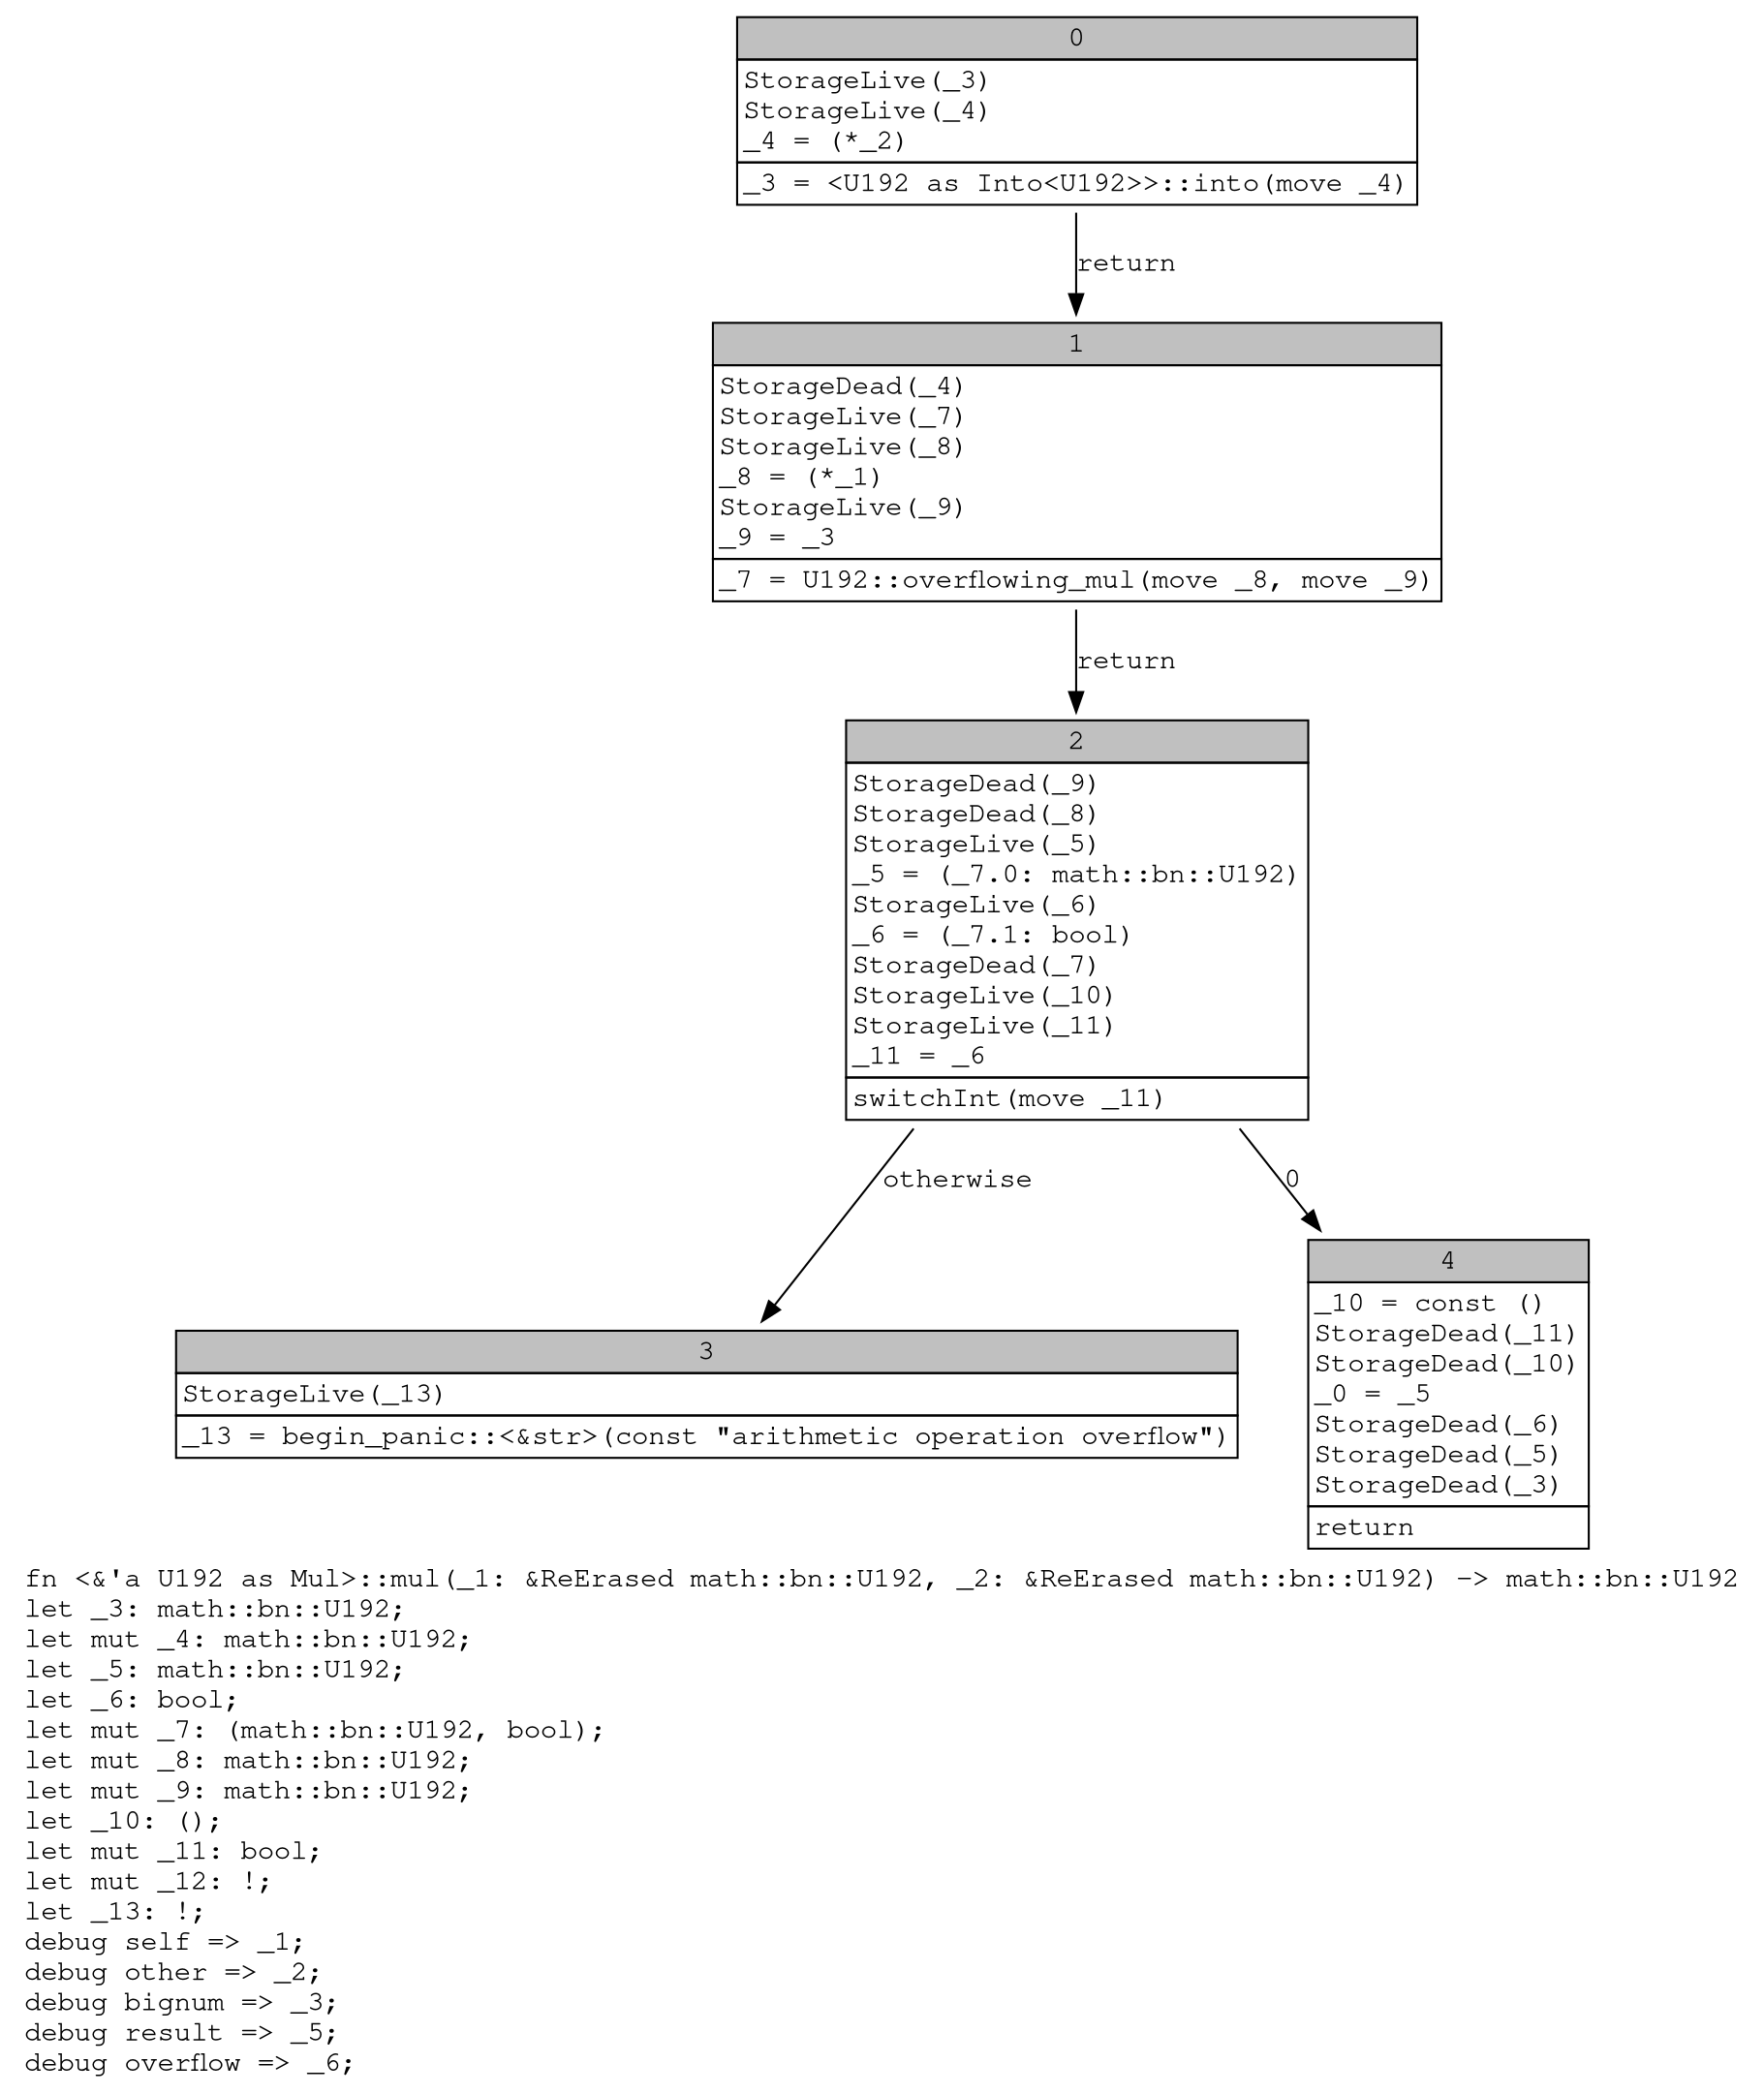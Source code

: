 digraph Mir_0_14781 {
    graph [fontname="Courier, monospace"];
    node [fontname="Courier, monospace"];
    edge [fontname="Courier, monospace"];
    label=<fn &lt;&amp;'a U192 as Mul&gt;::mul(_1: &amp;ReErased math::bn::U192, _2: &amp;ReErased math::bn::U192) -&gt; math::bn::U192<br align="left"/>let _3: math::bn::U192;<br align="left"/>let mut _4: math::bn::U192;<br align="left"/>let _5: math::bn::U192;<br align="left"/>let _6: bool;<br align="left"/>let mut _7: (math::bn::U192, bool);<br align="left"/>let mut _8: math::bn::U192;<br align="left"/>let mut _9: math::bn::U192;<br align="left"/>let _10: ();<br align="left"/>let mut _11: bool;<br align="left"/>let mut _12: !;<br align="left"/>let _13: !;<br align="left"/>debug self =&gt; _1;<br align="left"/>debug other =&gt; _2;<br align="left"/>debug bignum =&gt; _3;<br align="left"/>debug result =&gt; _5;<br align="left"/>debug overflow =&gt; _6;<br align="left"/>>;
    bb0__0_14781 [shape="none", label=<<table border="0" cellborder="1" cellspacing="0"><tr><td bgcolor="gray" align="center" colspan="1">0</td></tr><tr><td align="left" balign="left">StorageLive(_3)<br/>StorageLive(_4)<br/>_4 = (*_2)<br/></td></tr><tr><td align="left">_3 = &lt;U192 as Into&lt;U192&gt;&gt;::into(move _4)</td></tr></table>>];
    bb1__0_14781 [shape="none", label=<<table border="0" cellborder="1" cellspacing="0"><tr><td bgcolor="gray" align="center" colspan="1">1</td></tr><tr><td align="left" balign="left">StorageDead(_4)<br/>StorageLive(_7)<br/>StorageLive(_8)<br/>_8 = (*_1)<br/>StorageLive(_9)<br/>_9 = _3<br/></td></tr><tr><td align="left">_7 = U192::overflowing_mul(move _8, move _9)</td></tr></table>>];
    bb2__0_14781 [shape="none", label=<<table border="0" cellborder="1" cellspacing="0"><tr><td bgcolor="gray" align="center" colspan="1">2</td></tr><tr><td align="left" balign="left">StorageDead(_9)<br/>StorageDead(_8)<br/>StorageLive(_5)<br/>_5 = (_7.0: math::bn::U192)<br/>StorageLive(_6)<br/>_6 = (_7.1: bool)<br/>StorageDead(_7)<br/>StorageLive(_10)<br/>StorageLive(_11)<br/>_11 = _6<br/></td></tr><tr><td align="left">switchInt(move _11)</td></tr></table>>];
    bb3__0_14781 [shape="none", label=<<table border="0" cellborder="1" cellspacing="0"><tr><td bgcolor="gray" align="center" colspan="1">3</td></tr><tr><td align="left" balign="left">StorageLive(_13)<br/></td></tr><tr><td align="left">_13 = begin_panic::&lt;&amp;str&gt;(const &quot;arithmetic operation overflow&quot;)</td></tr></table>>];
    bb4__0_14781 [shape="none", label=<<table border="0" cellborder="1" cellspacing="0"><tr><td bgcolor="gray" align="center" colspan="1">4</td></tr><tr><td align="left" balign="left">_10 = const ()<br/>StorageDead(_11)<br/>StorageDead(_10)<br/>_0 = _5<br/>StorageDead(_6)<br/>StorageDead(_5)<br/>StorageDead(_3)<br/></td></tr><tr><td align="left">return</td></tr></table>>];
    bb0__0_14781 -> bb1__0_14781 [label="return"];
    bb1__0_14781 -> bb2__0_14781 [label="return"];
    bb2__0_14781 -> bb4__0_14781 [label="0"];
    bb2__0_14781 -> bb3__0_14781 [label="otherwise"];
}
